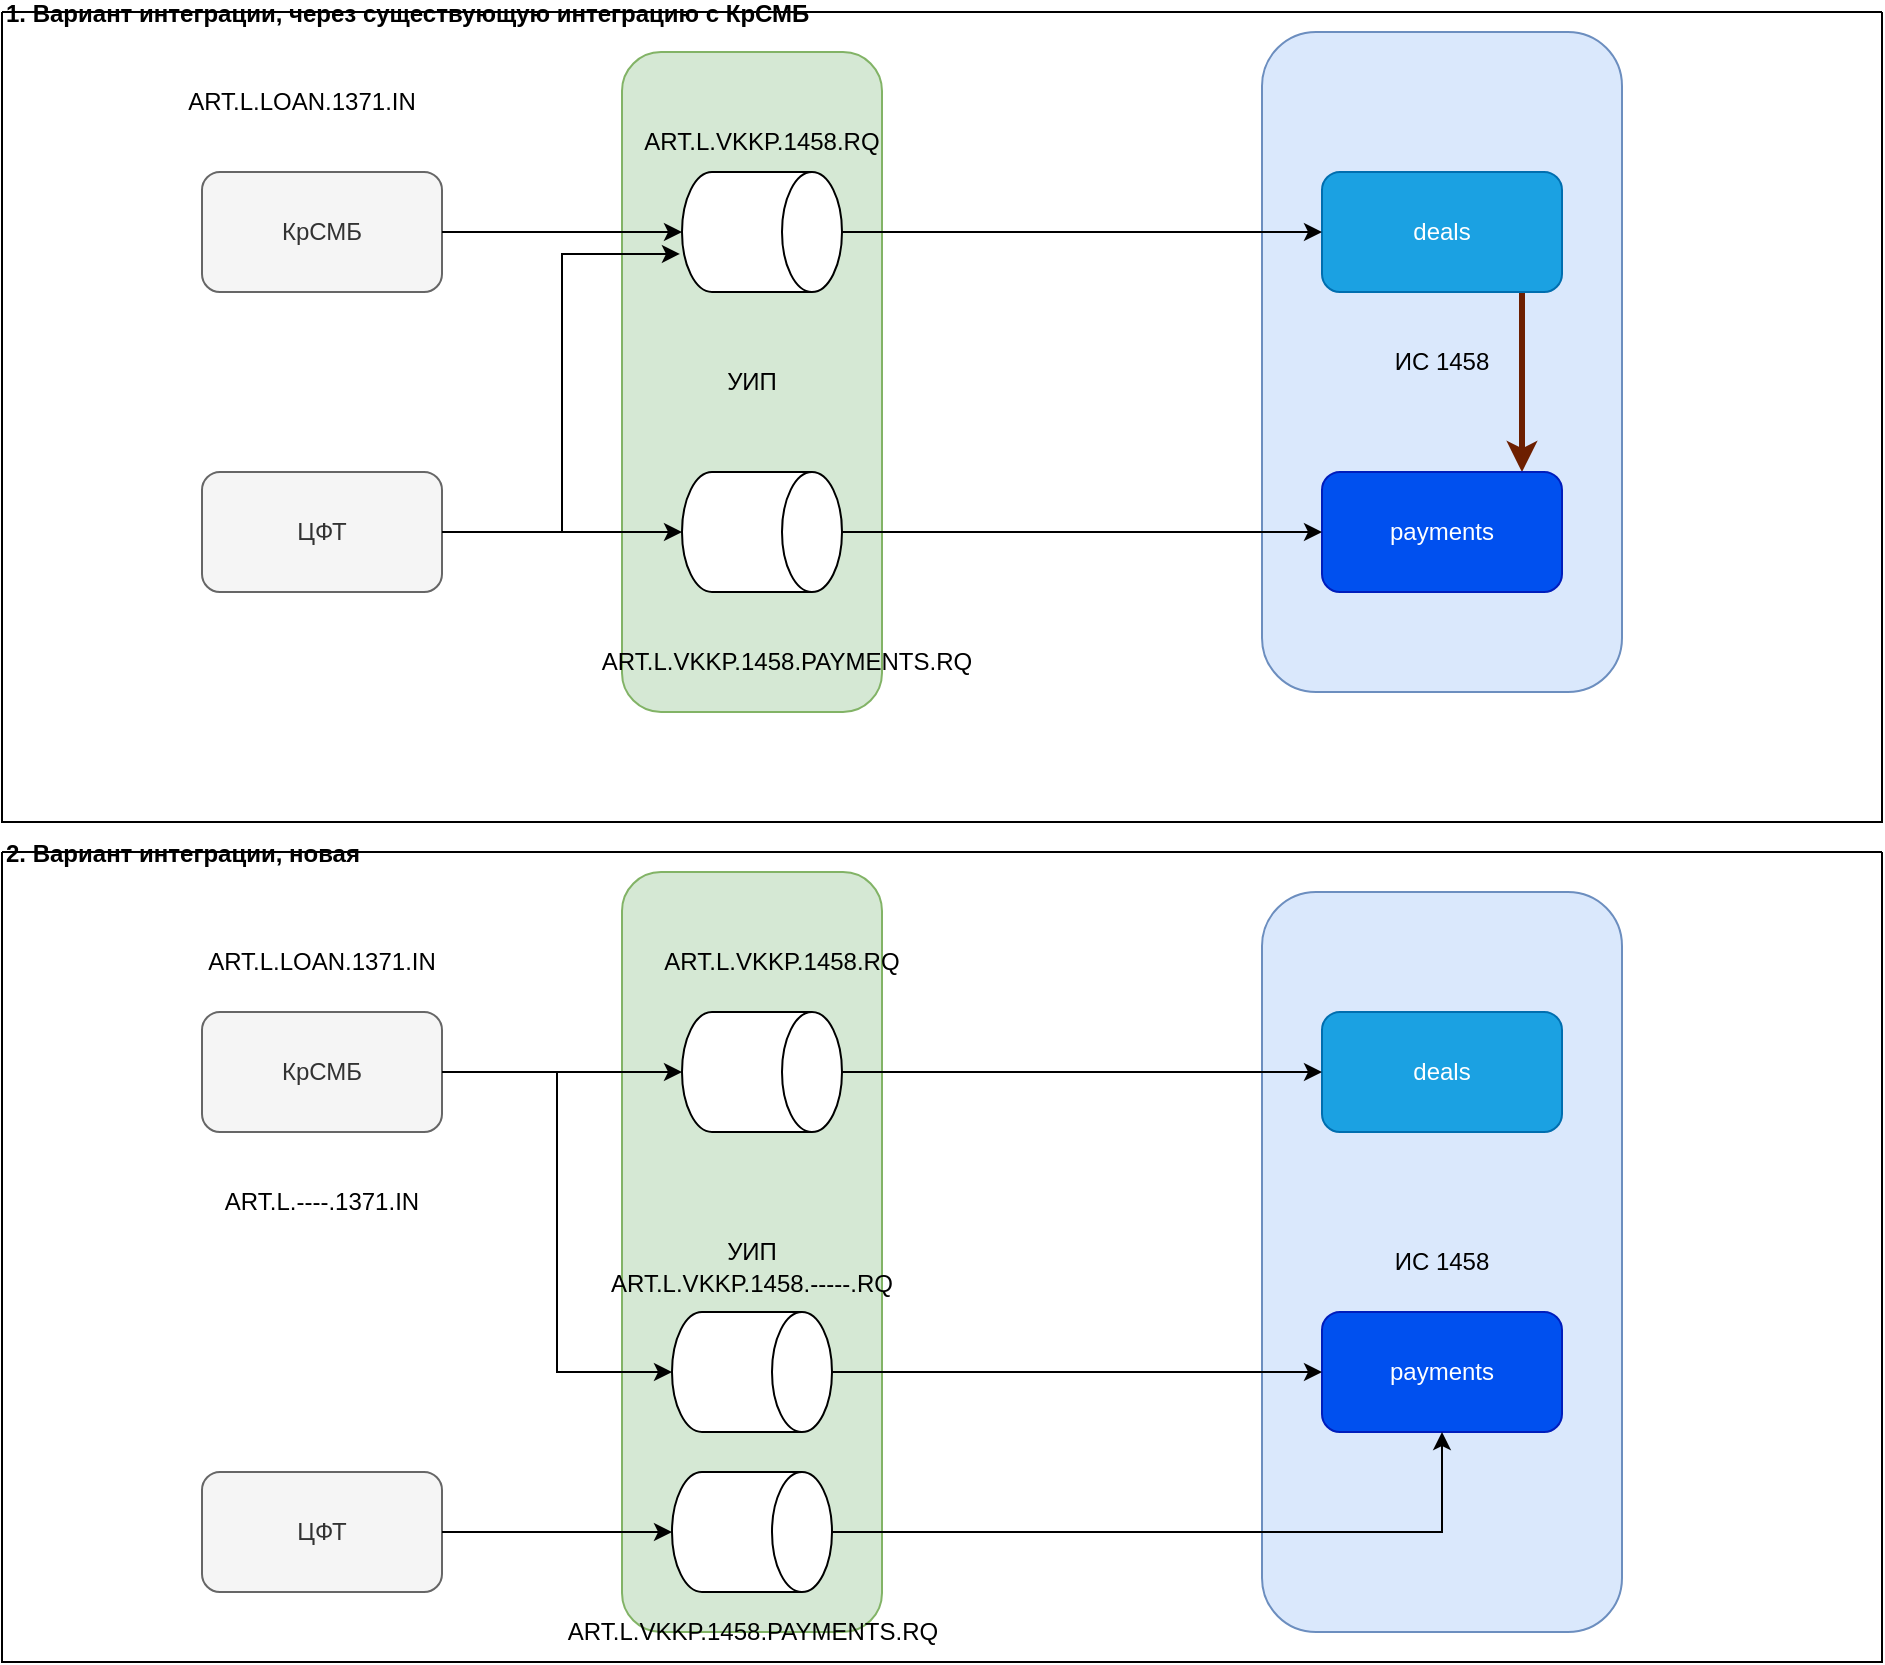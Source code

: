 <mxfile version="24.7.6">
  <diagram name="Страница — 1" id="hXMB-YMLmVzZ4zF9cZrb">
    <mxGraphModel dx="1975" dy="713" grid="1" gridSize="10" guides="1" tooltips="1" connect="1" arrows="1" fold="1" page="1" pageScale="1" pageWidth="827" pageHeight="1169" math="0" shadow="0">
      <root>
        <mxCell id="0" />
        <mxCell id="1" parent="0" />
        <mxCell id="GZUUf-TcJM9M3wCEMww6-35" value="УИП" style="rounded=1;whiteSpace=wrap;html=1;fillColor=#d5e8d4;strokeColor=#82b366;" vertex="1" parent="1">
          <mxGeometry x="160" y="490" width="130" height="380" as="geometry" />
        </mxCell>
        <mxCell id="GZUUf-TcJM9M3wCEMww6-46" value="1. Вариант интеграции, через существующую интеграцию с КрСМБ" style="swimlane;startSize=0;align=left;" vertex="1" parent="1">
          <mxGeometry x="-150" y="60" width="940" height="405" as="geometry" />
        </mxCell>
        <mxCell id="GZUUf-TcJM9M3wCEMww6-47" value="2. Вариант интеграции, новая" style="swimlane;startSize=0;align=left;" vertex="1" parent="1">
          <mxGeometry x="-150" y="480" width="940" height="405" as="geometry" />
        </mxCell>
        <mxCell id="GZUUf-TcJM9M3wCEMww6-25" value="ЦФТ" style="rounded=1;whiteSpace=wrap;html=1;fillColor=#f5f5f5;fontColor=#333333;strokeColor=#666666;" vertex="1" parent="GZUUf-TcJM9M3wCEMww6-47">
          <mxGeometry x="100" y="310" width="120" height="60" as="geometry" />
        </mxCell>
        <mxCell id="GZUUf-TcJM9M3wCEMww6-53" value="ART.L.VKKP.1458.PAYMENTS.RQ" style="text;html=1;align=center;verticalAlign=middle;whiteSpace=wrap;rounded=0;" vertex="1" parent="GZUUf-TcJM9M3wCEMww6-47">
          <mxGeometry x="287.5" y="375" width="175" height="30" as="geometry" />
        </mxCell>
        <mxCell id="GZUUf-TcJM9M3wCEMww6-54" value="ART.L.VKKP.1458.RQ" style="text;html=1;align=center;verticalAlign=middle;whiteSpace=wrap;rounded=0;" vertex="1" parent="GZUUf-TcJM9M3wCEMww6-47">
          <mxGeometry x="320" y="40" width="140" height="30" as="geometry" />
        </mxCell>
        <mxCell id="GZUUf-TcJM9M3wCEMww6-55" value="ART.L.LOAN.1371.IN" style="text;html=1;align=center;verticalAlign=middle;whiteSpace=wrap;rounded=0;" vertex="1" parent="GZUUf-TcJM9M3wCEMww6-47">
          <mxGeometry x="80" y="50" width="160" height="10" as="geometry" />
        </mxCell>
        <mxCell id="GZUUf-TcJM9M3wCEMww6-56" value="ART.L.----.1371.IN" style="text;html=1;align=center;verticalAlign=middle;whiteSpace=wrap;rounded=0;" vertex="1" parent="GZUUf-TcJM9M3wCEMww6-47">
          <mxGeometry x="80" y="170" width="160" height="10" as="geometry" />
        </mxCell>
        <mxCell id="GZUUf-TcJM9M3wCEMww6-57" value="ART.L.VKKP.1458.-----.RQ" style="text;html=1;align=center;verticalAlign=middle;whiteSpace=wrap;rounded=0;" vertex="1" parent="GZUUf-TcJM9M3wCEMww6-47">
          <mxGeometry x="295" y="211" width="160" height="10" as="geometry" />
        </mxCell>
        <mxCell id="GZUUf-TcJM9M3wCEMww6-43" value="ИС 1458" style="rounded=1;whiteSpace=wrap;html=1;fillColor=#dae8fc;strokeColor=#6c8ebf;" vertex="1" parent="1">
          <mxGeometry x="480" y="500" width="180" height="370" as="geometry" />
        </mxCell>
        <mxCell id="GZUUf-TcJM9M3wCEMww6-7" value="deals" style="rounded=1;whiteSpace=wrap;html=1;fillColor=#1ba1e2;fontColor=#ffffff;strokeColor=#006EAF;" vertex="1" parent="1">
          <mxGeometry x="510" y="560" width="120" height="60" as="geometry" />
        </mxCell>
        <mxCell id="GZUUf-TcJM9M3wCEMww6-8" value="payments" style="rounded=1;whiteSpace=wrap;html=1;fillColor=#0050ef;fontColor=#ffffff;strokeColor=#001DBC;" vertex="1" parent="1">
          <mxGeometry x="510" y="710" width="120" height="60" as="geometry" />
        </mxCell>
        <mxCell id="GZUUf-TcJM9M3wCEMww6-9" value="КрСМБ" style="rounded=1;whiteSpace=wrap;html=1;fillColor=#f5f5f5;fontColor=#333333;strokeColor=#666666;" vertex="1" parent="1">
          <mxGeometry x="-50" y="560" width="120" height="60" as="geometry" />
        </mxCell>
        <mxCell id="GZUUf-TcJM9M3wCEMww6-10" style="edgeStyle=orthogonalEdgeStyle;rounded=0;orthogonalLoop=1;jettySize=auto;html=1;" edge="1" parent="1" source="GZUUf-TcJM9M3wCEMww6-11" target="GZUUf-TcJM9M3wCEMww6-7">
          <mxGeometry relative="1" as="geometry" />
        </mxCell>
        <mxCell id="GZUUf-TcJM9M3wCEMww6-11" value="" style="shape=cylinder3;whiteSpace=wrap;html=1;boundedLbl=1;backgroundOutline=1;size=15;rotation=90;" vertex="1" parent="1">
          <mxGeometry x="200" y="550" width="60" height="80" as="geometry" />
        </mxCell>
        <mxCell id="GZUUf-TcJM9M3wCEMww6-12" style="edgeStyle=orthogonalEdgeStyle;rounded=0;orthogonalLoop=1;jettySize=auto;html=1;entryX=0.5;entryY=1;entryDx=0;entryDy=0;entryPerimeter=0;" edge="1" parent="1" source="GZUUf-TcJM9M3wCEMww6-9" target="GZUUf-TcJM9M3wCEMww6-11">
          <mxGeometry relative="1" as="geometry" />
        </mxCell>
        <mxCell id="GZUUf-TcJM9M3wCEMww6-15" style="edgeStyle=orthogonalEdgeStyle;rounded=0;orthogonalLoop=1;jettySize=auto;html=1;" edge="1" parent="1" source="GZUUf-TcJM9M3wCEMww6-14" target="GZUUf-TcJM9M3wCEMww6-8">
          <mxGeometry relative="1" as="geometry" />
        </mxCell>
        <mxCell id="GZUUf-TcJM9M3wCEMww6-14" value="" style="shape=cylinder3;whiteSpace=wrap;html=1;boundedLbl=1;backgroundOutline=1;size=15;rotation=90;" vertex="1" parent="1">
          <mxGeometry x="195" y="780" width="60" height="80" as="geometry" />
        </mxCell>
        <mxCell id="GZUUf-TcJM9M3wCEMww6-27" style="edgeStyle=orthogonalEdgeStyle;rounded=0;orthogonalLoop=1;jettySize=auto;html=1;" edge="1" parent="1" source="GZUUf-TcJM9M3wCEMww6-25" target="GZUUf-TcJM9M3wCEMww6-14">
          <mxGeometry relative="1" as="geometry" />
        </mxCell>
        <mxCell id="GZUUf-TcJM9M3wCEMww6-42" value="ИС 1458" style="rounded=1;whiteSpace=wrap;html=1;fillColor=#dae8fc;strokeColor=#6c8ebf;" vertex="1" parent="1">
          <mxGeometry x="480" y="70" width="180" height="330" as="geometry" />
        </mxCell>
        <mxCell id="GZUUf-TcJM9M3wCEMww6-32" value="УИП" style="rounded=1;whiteSpace=wrap;html=1;fillColor=#d5e8d4;strokeColor=#82b366;" vertex="1" parent="1">
          <mxGeometry x="160" y="80" width="130" height="330" as="geometry" />
        </mxCell>
        <mxCell id="GZUUf-TcJM9M3wCEMww6-13" style="edgeStyle=orthogonalEdgeStyle;rounded=0;orthogonalLoop=1;jettySize=auto;html=1;entryX=0.5;entryY=0;entryDx=0;entryDy=0;strokeWidth=3;fillColor=#a0522d;strokeColor=#6D1F00;" edge="1" parent="1">
          <mxGeometry relative="1" as="geometry">
            <mxPoint x="610" y="200" as="sourcePoint" />
            <mxPoint x="610" y="290" as="targetPoint" />
          </mxGeometry>
        </mxCell>
        <mxCell id="GZUUf-TcJM9M3wCEMww6-1" value="deals" style="rounded=1;whiteSpace=wrap;html=1;fillColor=#1ba1e2;fontColor=#ffffff;strokeColor=#006EAF;" vertex="1" parent="1">
          <mxGeometry x="510" y="140" width="120" height="60" as="geometry" />
        </mxCell>
        <mxCell id="GZUUf-TcJM9M3wCEMww6-2" value="payments" style="rounded=1;whiteSpace=wrap;html=1;fillColor=#0050ef;fontColor=#ffffff;strokeColor=#001DBC;" vertex="1" parent="1">
          <mxGeometry x="510" y="290" width="120" height="60" as="geometry" />
        </mxCell>
        <mxCell id="GZUUf-TcJM9M3wCEMww6-3" value="КрСМБ" style="rounded=1;whiteSpace=wrap;html=1;fillColor=#f5f5f5;fontColor=#333333;strokeColor=#666666;" vertex="1" parent="1">
          <mxGeometry x="-50" y="140" width="120" height="60" as="geometry" />
        </mxCell>
        <mxCell id="GZUUf-TcJM9M3wCEMww6-6" style="edgeStyle=orthogonalEdgeStyle;rounded=0;orthogonalLoop=1;jettySize=auto;html=1;" edge="1" parent="1" source="GZUUf-TcJM9M3wCEMww6-4" target="GZUUf-TcJM9M3wCEMww6-1">
          <mxGeometry relative="1" as="geometry" />
        </mxCell>
        <mxCell id="GZUUf-TcJM9M3wCEMww6-4" value="" style="shape=cylinder3;whiteSpace=wrap;html=1;boundedLbl=1;backgroundOutline=1;size=15;rotation=90;" vertex="1" parent="1">
          <mxGeometry x="200" y="130" width="60" height="80" as="geometry" />
        </mxCell>
        <mxCell id="GZUUf-TcJM9M3wCEMww6-5" style="edgeStyle=orthogonalEdgeStyle;rounded=0;orthogonalLoop=1;jettySize=auto;html=1;entryX=0.5;entryY=1;entryDx=0;entryDy=0;entryPerimeter=0;" edge="1" parent="1" source="GZUUf-TcJM9M3wCEMww6-3" target="GZUUf-TcJM9M3wCEMww6-4">
          <mxGeometry relative="1" as="geometry" />
        </mxCell>
        <mxCell id="GZUUf-TcJM9M3wCEMww6-21" style="edgeStyle=orthogonalEdgeStyle;rounded=0;orthogonalLoop=1;jettySize=auto;html=1;" edge="1" parent="1" source="GZUUf-TcJM9M3wCEMww6-20" target="GZUUf-TcJM9M3wCEMww6-2">
          <mxGeometry relative="1" as="geometry" />
        </mxCell>
        <mxCell id="GZUUf-TcJM9M3wCEMww6-20" value="" style="shape=cylinder3;whiteSpace=wrap;html=1;boundedLbl=1;backgroundOutline=1;size=15;rotation=90;" vertex="1" parent="1">
          <mxGeometry x="200" y="280" width="60" height="80" as="geometry" />
        </mxCell>
        <mxCell id="GZUUf-TcJM9M3wCEMww6-29" value="ЦФТ" style="rounded=1;whiteSpace=wrap;html=1;fillColor=#f5f5f5;fontColor=#333333;strokeColor=#666666;" vertex="1" parent="1">
          <mxGeometry x="-50" y="290" width="120" height="60" as="geometry" />
        </mxCell>
        <mxCell id="GZUUf-TcJM9M3wCEMww6-30" style="edgeStyle=orthogonalEdgeStyle;rounded=0;orthogonalLoop=1;jettySize=auto;html=1;entryX=0.5;entryY=1;entryDx=0;entryDy=0;entryPerimeter=0;" edge="1" parent="1" source="GZUUf-TcJM9M3wCEMww6-29" target="GZUUf-TcJM9M3wCEMww6-20">
          <mxGeometry relative="1" as="geometry">
            <Array as="points" />
          </mxGeometry>
        </mxCell>
        <mxCell id="GZUUf-TcJM9M3wCEMww6-36" value="ART.L.VKKP.1458.RQ" style="text;html=1;align=center;verticalAlign=middle;whiteSpace=wrap;rounded=0;" vertex="1" parent="1">
          <mxGeometry x="160" y="110" width="140" height="30" as="geometry" />
        </mxCell>
        <mxCell id="GZUUf-TcJM9M3wCEMww6-37" value="ART.L.VKKP.1458.PAYMENTS.RQ" style="text;html=1;align=center;verticalAlign=middle;whiteSpace=wrap;rounded=0;" vertex="1" parent="1">
          <mxGeometry x="155" y="370" width="175" height="30" as="geometry" />
        </mxCell>
        <mxCell id="GZUUf-TcJM9M3wCEMww6-38" style="edgeStyle=orthogonalEdgeStyle;rounded=0;orthogonalLoop=1;jettySize=auto;html=1;entryX=0.683;entryY=1.013;entryDx=0;entryDy=0;entryPerimeter=0;" edge="1" parent="1" source="GZUUf-TcJM9M3wCEMww6-29" target="GZUUf-TcJM9M3wCEMww6-4">
          <mxGeometry relative="1" as="geometry" />
        </mxCell>
        <mxCell id="GZUUf-TcJM9M3wCEMww6-41" value="ART.L.LOAN.1371.IN" style="text;html=1;align=center;verticalAlign=middle;whiteSpace=wrap;rounded=0;" vertex="1" parent="1">
          <mxGeometry x="-80" y="100" width="160" height="10" as="geometry" />
        </mxCell>
        <mxCell id="GZUUf-TcJM9M3wCEMww6-52" style="edgeStyle=orthogonalEdgeStyle;rounded=0;orthogonalLoop=1;jettySize=auto;html=1;" edge="1" parent="1" source="GZUUf-TcJM9M3wCEMww6-49" target="GZUUf-TcJM9M3wCEMww6-8">
          <mxGeometry relative="1" as="geometry" />
        </mxCell>
        <mxCell id="GZUUf-TcJM9M3wCEMww6-49" value="" style="shape=cylinder3;whiteSpace=wrap;html=1;boundedLbl=1;backgroundOutline=1;size=15;rotation=90;" vertex="1" parent="1">
          <mxGeometry x="195" y="700" width="60" height="80" as="geometry" />
        </mxCell>
        <mxCell id="GZUUf-TcJM9M3wCEMww6-51" style="edgeStyle=orthogonalEdgeStyle;rounded=0;orthogonalLoop=1;jettySize=auto;html=1;entryX=0.5;entryY=1;entryDx=0;entryDy=0;entryPerimeter=0;" edge="1" parent="1" source="GZUUf-TcJM9M3wCEMww6-9" target="GZUUf-TcJM9M3wCEMww6-49">
          <mxGeometry relative="1" as="geometry" />
        </mxCell>
      </root>
    </mxGraphModel>
  </diagram>
</mxfile>
